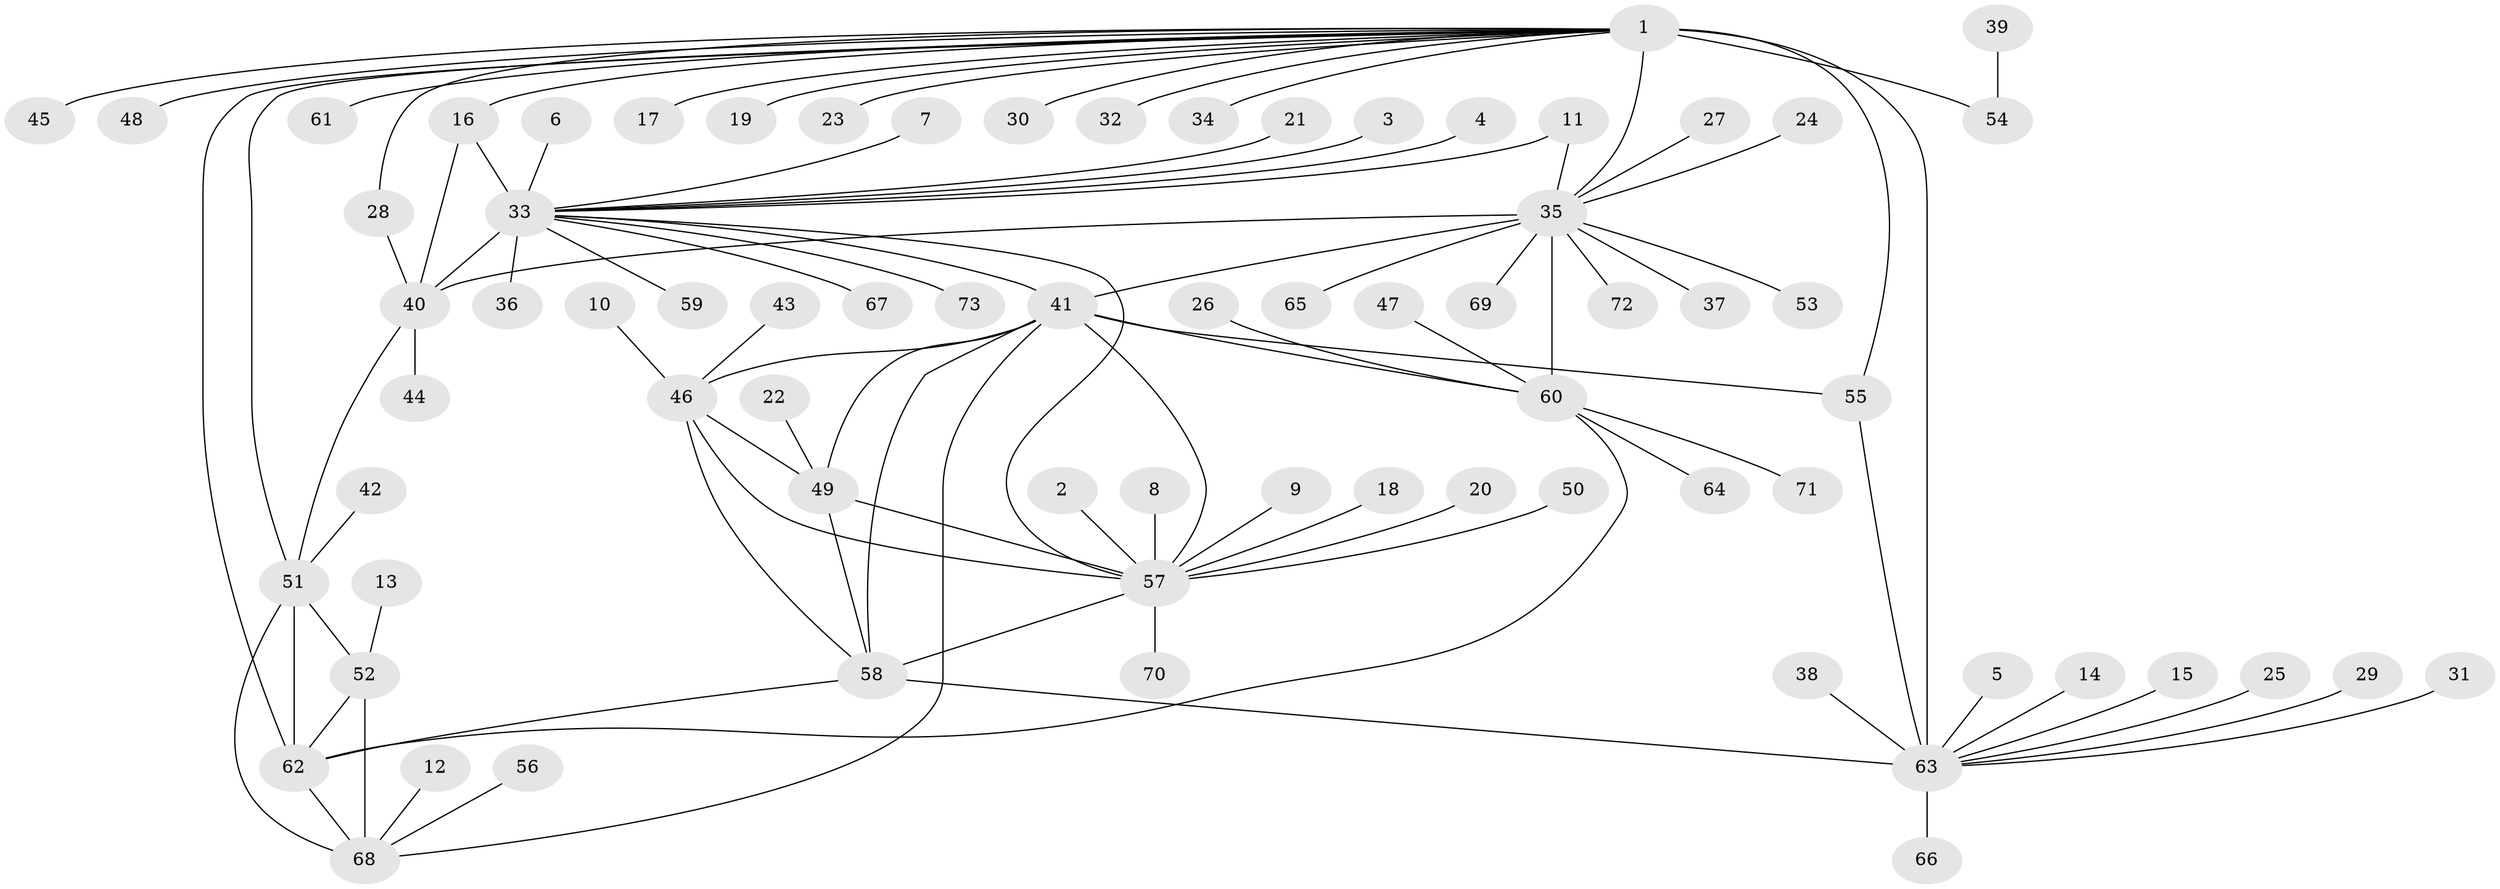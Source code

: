 // original degree distribution, {10: 0.03424657534246575, 12: 0.03424657534246575, 7: 0.00684931506849315, 11: 0.0273972602739726, 8: 0.04794520547945205, 16: 0.00684931506849315, 6: 0.02054794520547945, 9: 0.06164383561643835, 1: 0.5958904109589042, 2: 0.14383561643835616, 4: 0.0136986301369863, 3: 0.00684931506849315}
// Generated by graph-tools (version 1.1) at 2025/50/03/09/25 03:50:28]
// undirected, 73 vertices, 96 edges
graph export_dot {
graph [start="1"]
  node [color=gray90,style=filled];
  1;
  2;
  3;
  4;
  5;
  6;
  7;
  8;
  9;
  10;
  11;
  12;
  13;
  14;
  15;
  16;
  17;
  18;
  19;
  20;
  21;
  22;
  23;
  24;
  25;
  26;
  27;
  28;
  29;
  30;
  31;
  32;
  33;
  34;
  35;
  36;
  37;
  38;
  39;
  40;
  41;
  42;
  43;
  44;
  45;
  46;
  47;
  48;
  49;
  50;
  51;
  52;
  53;
  54;
  55;
  56;
  57;
  58;
  59;
  60;
  61;
  62;
  63;
  64;
  65;
  66;
  67;
  68;
  69;
  70;
  71;
  72;
  73;
  1 -- 16 [weight=1.0];
  1 -- 17 [weight=1.0];
  1 -- 19 [weight=1.0];
  1 -- 23 [weight=1.0];
  1 -- 28 [weight=1.0];
  1 -- 30 [weight=1.0];
  1 -- 32 [weight=1.0];
  1 -- 34 [weight=1.0];
  1 -- 35 [weight=2.0];
  1 -- 45 [weight=1.0];
  1 -- 48 [weight=1.0];
  1 -- 51 [weight=1.0];
  1 -- 54 [weight=1.0];
  1 -- 55 [weight=1.0];
  1 -- 61 [weight=1.0];
  1 -- 62 [weight=1.0];
  1 -- 63 [weight=12.0];
  2 -- 57 [weight=1.0];
  3 -- 33 [weight=1.0];
  4 -- 33 [weight=1.0];
  5 -- 63 [weight=1.0];
  6 -- 33 [weight=1.0];
  7 -- 33 [weight=1.0];
  8 -- 57 [weight=1.0];
  9 -- 57 [weight=1.0];
  10 -- 46 [weight=1.0];
  11 -- 33 [weight=1.0];
  11 -- 35 [weight=1.0];
  12 -- 68 [weight=1.0];
  13 -- 52 [weight=1.0];
  14 -- 63 [weight=1.0];
  15 -- 63 [weight=1.0];
  16 -- 33 [weight=4.0];
  16 -- 40 [weight=2.0];
  18 -- 57 [weight=1.0];
  20 -- 57 [weight=1.0];
  21 -- 33 [weight=1.0];
  22 -- 49 [weight=1.0];
  24 -- 35 [weight=1.0];
  25 -- 63 [weight=1.0];
  26 -- 60 [weight=1.0];
  27 -- 35 [weight=1.0];
  28 -- 40 [weight=1.0];
  29 -- 63 [weight=1.0];
  31 -- 63 [weight=1.0];
  33 -- 36 [weight=1.0];
  33 -- 40 [weight=8.0];
  33 -- 41 [weight=1.0];
  33 -- 57 [weight=1.0];
  33 -- 59 [weight=1.0];
  33 -- 67 [weight=1.0];
  33 -- 73 [weight=1.0];
  35 -- 37 [weight=1.0];
  35 -- 40 [weight=1.0];
  35 -- 41 [weight=1.0];
  35 -- 53 [weight=1.0];
  35 -- 60 [weight=12.0];
  35 -- 65 [weight=1.0];
  35 -- 69 [weight=1.0];
  35 -- 72 [weight=1.0];
  38 -- 63 [weight=1.0];
  39 -- 54 [weight=1.0];
  40 -- 44 [weight=1.0];
  40 -- 51 [weight=1.0];
  41 -- 46 [weight=2.0];
  41 -- 49 [weight=2.0];
  41 -- 55 [weight=1.0];
  41 -- 57 [weight=4.0];
  41 -- 58 [weight=2.0];
  41 -- 60 [weight=1.0];
  41 -- 68 [weight=1.0];
  42 -- 51 [weight=1.0];
  43 -- 46 [weight=1.0];
  46 -- 49 [weight=1.0];
  46 -- 57 [weight=2.0];
  46 -- 58 [weight=1.0];
  47 -- 60 [weight=1.0];
  49 -- 57 [weight=2.0];
  49 -- 58 [weight=1.0];
  50 -- 57 [weight=1.0];
  51 -- 52 [weight=2.0];
  51 -- 62 [weight=2.0];
  51 -- 68 [weight=2.0];
  52 -- 62 [weight=4.0];
  52 -- 68 [weight=4.0];
  55 -- 63 [weight=1.0];
  56 -- 68 [weight=1.0];
  57 -- 58 [weight=2.0];
  57 -- 70 [weight=1.0];
  58 -- 62 [weight=1.0];
  58 -- 63 [weight=1.0];
  60 -- 62 [weight=1.0];
  60 -- 64 [weight=1.0];
  60 -- 71 [weight=1.0];
  62 -- 68 [weight=4.0];
  63 -- 66 [weight=1.0];
}

